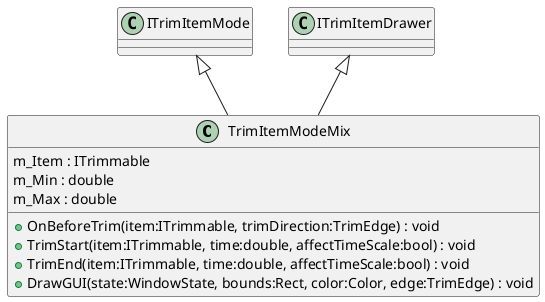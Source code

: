 @startuml
class TrimItemModeMix {
    m_Item : ITrimmable
    m_Min : double
    m_Max : double
    + OnBeforeTrim(item:ITrimmable, trimDirection:TrimEdge) : void
    + TrimStart(item:ITrimmable, time:double, affectTimeScale:bool) : void
    + TrimEnd(item:ITrimmable, time:double, affectTimeScale:bool) : void
    + DrawGUI(state:WindowState, bounds:Rect, color:Color, edge:TrimEdge) : void
}
ITrimItemMode <|-- TrimItemModeMix
ITrimItemDrawer <|-- TrimItemModeMix
@enduml
